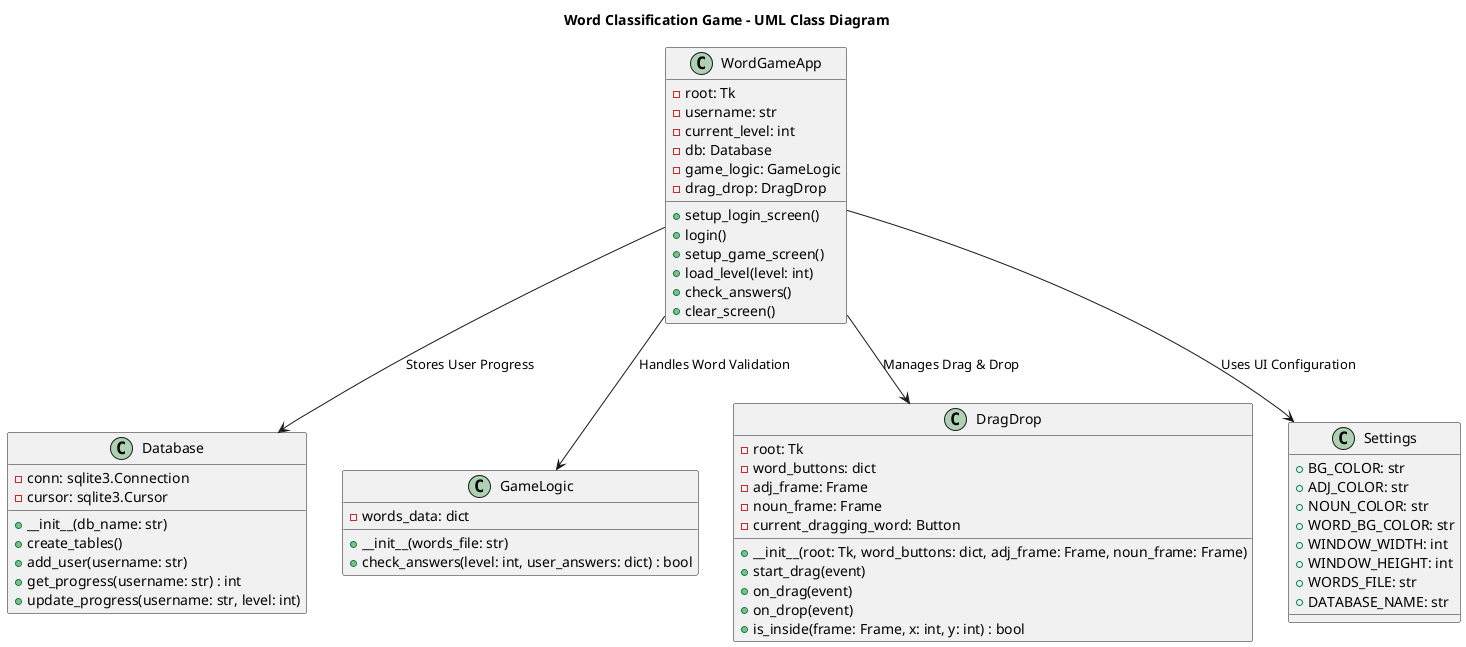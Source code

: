 @startuml
title Word Classification Game - UML Class Diagram

' Define classes
class WordGameApp {
    - root: Tk
    - username: str
    - current_level: int
    - db: Database
    - game_logic: GameLogic
    - drag_drop: DragDrop
    + setup_login_screen()
    + login()
    + setup_game_screen()
    + load_level(level: int)
    + check_answers()
    + clear_screen()
}

class Database {
    - conn: sqlite3.Connection
    - cursor: sqlite3.Cursor
    + __init__(db_name: str)
    + create_tables()
    + add_user(username: str)
    + get_progress(username: str) : int
    + update_progress(username: str, level: int)
}

class GameLogic {
    - words_data: dict
    + __init__(words_file: str)
    + check_answers(level: int, user_answers: dict) : bool
}

class DragDrop {
    - root: Tk
    - word_buttons: dict
    - adj_frame: Frame
    - noun_frame: Frame
    - current_dragging_word: Button
    + __init__(root: Tk, word_buttons: dict, adj_frame: Frame, noun_frame: Frame)
    + start_drag(event)
    + on_drag(event)
    + on_drop(event)
    + is_inside(frame: Frame, x: int, y: int) : bool
}

class Settings {
    + BG_COLOR: str
    + ADJ_COLOR: str
    + NOUN_COLOR: str
    + WORD_BG_COLOR: str
    + WINDOW_WIDTH: int
    + WINDOW_HEIGHT: int
    + WORDS_FILE: str
    + DATABASE_NAME: str
}

' Relationships
WordGameApp --> Database : "Stores User Progress"
WordGameApp --> GameLogic : "Handles Word Validation"
WordGameApp --> DragDrop : "Manages Drag & Drop"
WordGameApp --> Settings : "Uses UI Configuration"

@enduml
